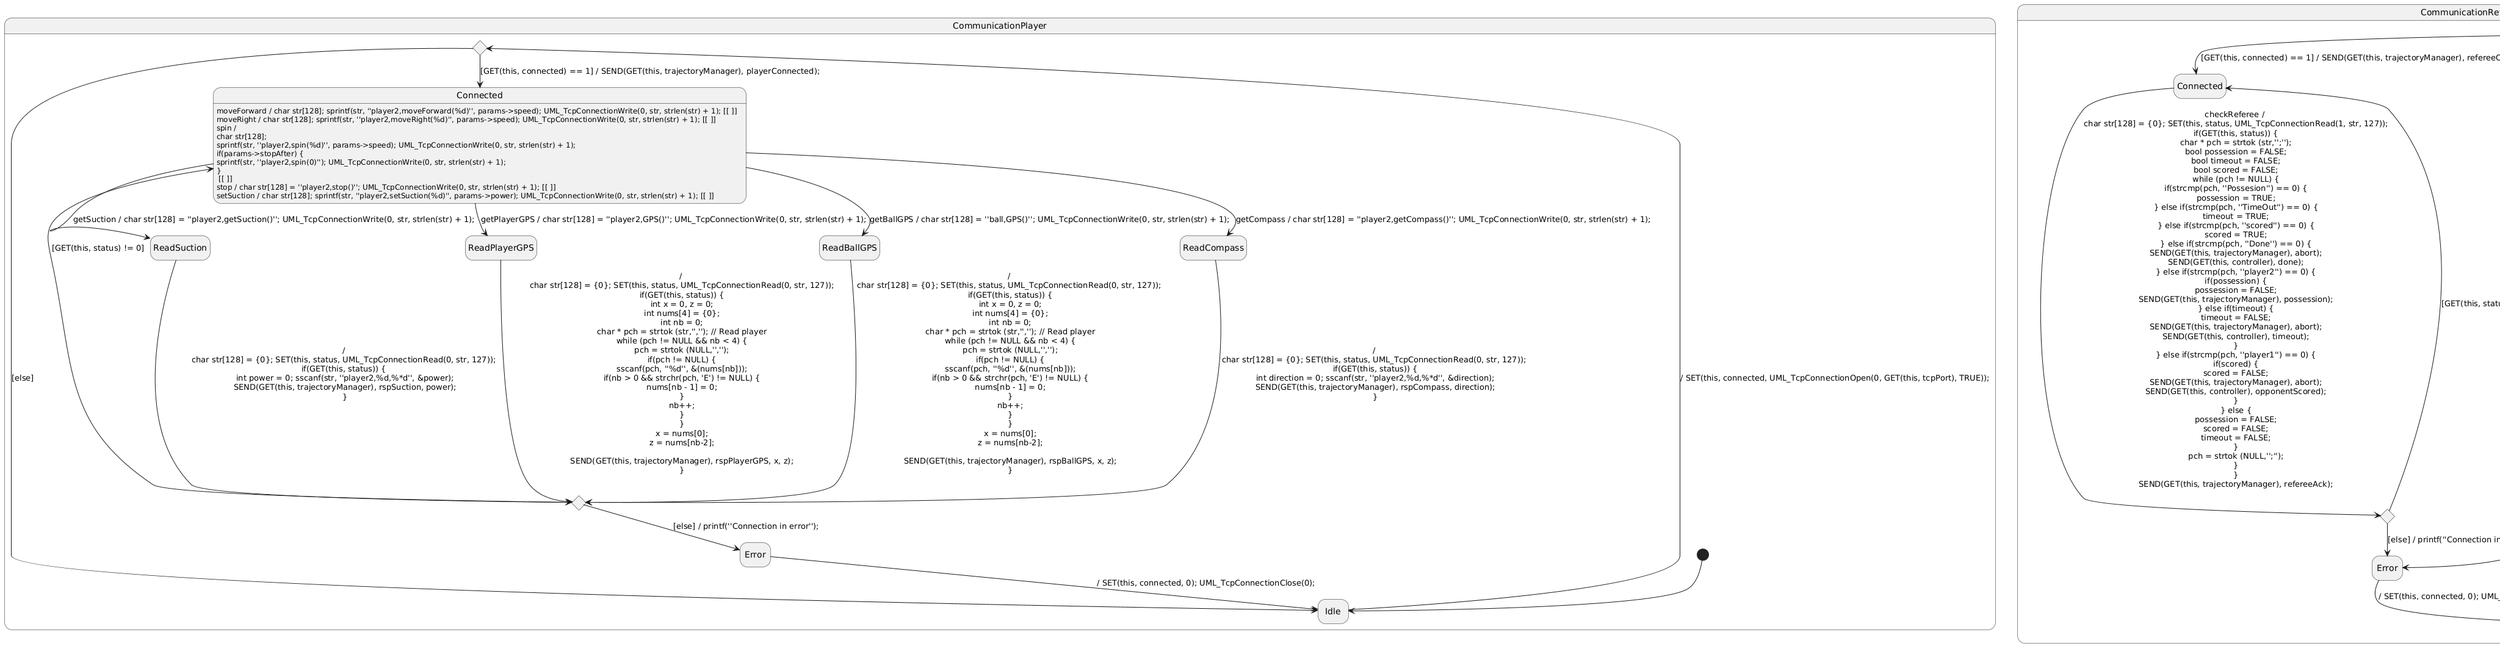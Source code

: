 

@startuml
hide empty description
skinparam shadowing false
skinparam <<junction>>stateBackgroundColor white
skinparam <<junction>>stateBorderColor white
skinparam defaultFontName DejaVu Sans


	state "CommunicationPlayer" as CommunicationPlayer {
		
			state "Connection" as ChallengeEnv_CommunicationPlayer_SM_R_Connection <<choice>>
			state "CheckStatus" as ChallengeEnv_CommunicationPlayer_SM_R_CheckStatus <<choice>>
			state "Idle" as ChallengeEnv_CommunicationPlayer_SM_R_Idle
			state "Connected" as ChallengeEnv_CommunicationPlayer_SM_R_Connected
			state "ReadSuction" as ChallengeEnv_CommunicationPlayer_SM_R_ReadSuction
			state "ReadPlayerGPS" as ChallengeEnv_CommunicationPlayer_SM_R_ReadPlayerGPS
			state "ReadBallGPS" as ChallengeEnv_CommunicationPlayer_SM_R_ReadBallGPS
			state "ReadCompass" as ChallengeEnv_CommunicationPlayer_SM_R_ReadCompass
			state "Error" as ChallengeEnv_CommunicationPlayer_SM_R_Error
			[*] --> ChallengeEnv_CommunicationPlayer_SM_R_Idle
			ChallengeEnv_CommunicationPlayer_SM_R_Idle --> ChallengeEnv_CommunicationPlayer_SM_R_Connection : / SET(this, connected, UML_TcpConnectionOpen(0, GET(this, tcpPort), TRUE));
			ChallengeEnv_CommunicationPlayer_SM_R_Connection --> ChallengeEnv_CommunicationPlayer_SM_R_Connected : [GET(this, connected) == 1] / SEND(GET(this, trajectoryManager), playerConnected);
			ChallengeEnv_CommunicationPlayer_SM_R_Connection --> ChallengeEnv_CommunicationPlayer_SM_R_Idle : [else]
			ChallengeEnv_CommunicationPlayer_SM_R_Connected : moveForward / char str[128]; sprintf(str, ''player2,moveForward(%d)'', params->speed); UML_TcpConnectionWrite(0, str, strlen(str) + 1); [[ ]]
			ChallengeEnv_CommunicationPlayer_SM_R_Connected : moveRight / char str[128]; sprintf(str, ''player2,moveRight(%d)'', params->speed); UML_TcpConnectionWrite(0, str, strlen(str) + 1); [[ ]]
			ChallengeEnv_CommunicationPlayer_SM_R_Connected : spin / \nchar str[128];\nsprintf(str, ''player2,spin(%d)'', params->speed); UML_TcpConnectionWrite(0, str, strlen(str) + 1);\nif(params->stopAfter) {\nsprintf(str, ''player2,spin(0)''); UML_TcpConnectionWrite(0, str, strlen(str) + 1);\n}\n [[ ]]
			ChallengeEnv_CommunicationPlayer_SM_R_Connected : stop / char str[128] = ''player2,stop()''; UML_TcpConnectionWrite(0, str, strlen(str) + 1); [[ ]]
			ChallengeEnv_CommunicationPlayer_SM_R_Connected : setSuction / char str[128]; sprintf(str, ''player2,setSuction(%d)'', params->power); UML_TcpConnectionWrite(0, str, strlen(str) + 1); [[ ]]
			ChallengeEnv_CommunicationPlayer_SM_R_Connected --> ChallengeEnv_CommunicationPlayer_SM_R_ReadSuction : getSuction / char str[128] = ''player2,getSuction()''; UML_TcpConnectionWrite(0, str, strlen(str) + 1);
			ChallengeEnv_CommunicationPlayer_SM_R_Connected --> ChallengeEnv_CommunicationPlayer_SM_R_ReadPlayerGPS : getPlayerGPS / char str[128] = ''player2,GPS()''; UML_TcpConnectionWrite(0, str, strlen(str) + 1);
			ChallengeEnv_CommunicationPlayer_SM_R_Connected --> ChallengeEnv_CommunicationPlayer_SM_R_ReadBallGPS : getBallGPS / char str[128] = ''ball,GPS()''; UML_TcpConnectionWrite(0, str, strlen(str) + 1);
			ChallengeEnv_CommunicationPlayer_SM_R_Connected --> ChallengeEnv_CommunicationPlayer_SM_R_ReadCompass : getCompass / char str[128] = ''player2,getCompass()''; UML_TcpConnectionWrite(0, str, strlen(str) + 1);
			ChallengeEnv_CommunicationPlayer_SM_R_ReadSuction --> ChallengeEnv_CommunicationPlayer_SM_R_CheckStatus : / \nchar str[128] = {0}; SET(this, status, UML_TcpConnectionRead(0, str, 127)); \nif(GET(this, status)) { \nint power = 0; sscanf(str, ''player2,%d,%*d'', &power);\nSEND(GET(this, trajectoryManager), rspSuction, power);\n}\n
			ChallengeEnv_CommunicationPlayer_SM_R_ReadPlayerGPS --> ChallengeEnv_CommunicationPlayer_SM_R_CheckStatus : / \nchar str[128] = {0}; SET(this, status, UML_TcpConnectionRead(0, str, 127));\nif(GET(this, status)) {\nint x = 0, z = 0;\nint nums[4] = {0};\nint nb = 0;\nchar * pch = strtok (str,'',''); // Read player\nwhile (pch != NULL && nb < 4) {\npch = strtok (NULL,'','');\nif(pch != NULL) {\nsscanf(pch, ''%d'', &(nums[nb]));\nif(nb > 0 && strchr(pch, 'E') != NULL) {\nnums[nb - 1] = 0;\n}\nnb++;\n}\n}\nx = nums[0];\nz = nums[nb-2];\n\nSEND(GET(this, trajectoryManager), rspPlayerGPS, x, z);\n}\n
			ChallengeEnv_CommunicationPlayer_SM_R_ReadBallGPS --> ChallengeEnv_CommunicationPlayer_SM_R_CheckStatus : / \nchar str[128] = {0}; SET(this, status, UML_TcpConnectionRead(0, str, 127)); \nif(GET(this, status)) {\nint x = 0, z = 0;\nint nums[4] = {0};\nint nb = 0;\nchar * pch = strtok (str,'',''); // Read player\nwhile (pch != NULL && nb < 4) {\npch = strtok (NULL,'','');\nif(pch != NULL) {\nsscanf(pch, ''%d'', &(nums[nb]));\nif(nb > 0 && strchr(pch, 'E') != NULL) {\nnums[nb - 1] = 0;\n}\nnb++;\n}\n}\nx = nums[0];\nz = nums[nb-2];\n\nSEND(GET(this, trajectoryManager), rspBallGPS, x, z);\n}\n
			ChallengeEnv_CommunicationPlayer_SM_R_ReadCompass --> ChallengeEnv_CommunicationPlayer_SM_R_CheckStatus : / \nchar str[128] = {0}; SET(this, status, UML_TcpConnectionRead(0, str, 127)); \nif(GET(this, status)) {\nint direction = 0; sscanf(str, ''player2,%d,%*d'', &direction);\nSEND(GET(this, trajectoryManager), rspCompass, direction);\n}\n
			ChallengeEnv_CommunicationPlayer_SM_R_CheckStatus --> ChallengeEnv_CommunicationPlayer_SM_R_Connected : [GET(this, status) != 0]
			ChallengeEnv_CommunicationPlayer_SM_R_CheckStatus --> ChallengeEnv_CommunicationPlayer_SM_R_Error : [else] / printf(''Connection in error'');
			ChallengeEnv_CommunicationPlayer_SM_R_Error --> ChallengeEnv_CommunicationPlayer_SM_R_Idle : / SET(this, connected, 0); UML_TcpConnectionClose(0);
		
	}
	state "CommunicationReferee" as CommunicationReferee {
		
			state "Connection" as ChallengeEnv_CommunicationReferee_SM_R_Connection <<choice>>
			state "CheckStatus" as ChallengeEnv_CommunicationReferee_SM_R_CheckStatus <<choice>>
			state "Idle" as ChallengeEnv_CommunicationReferee_SM_R_Idle
			state "Connected" as ChallengeEnv_CommunicationReferee_SM_R_Connected
			state "Error" as ChallengeEnv_CommunicationReferee_SM_R_Error
			[*] --> ChallengeEnv_CommunicationReferee_SM_R_Idle
			ChallengeEnv_CommunicationReferee_SM_R_Idle --> ChallengeEnv_CommunicationReferee_SM_R_Connection : / SET(this, connected, UML_TcpConnectionOpen(1, GET(this, tcpPort), FALSE));
			ChallengeEnv_CommunicationReferee_SM_R_Connection --> ChallengeEnv_CommunicationReferee_SM_R_Connected : [GET(this, connected) == 1] / SEND(GET(this, trajectoryManager), refereeConnected);
			ChallengeEnv_CommunicationReferee_SM_R_Connection --> ChallengeEnv_CommunicationReferee_SM_R_Error : [else]
			ChallengeEnv_CommunicationReferee_SM_R_Connected --> ChallengeEnv_CommunicationReferee_SM_R_CheckStatus : checkReferee / \nchar str[128] = {0}; SET(this, status, UML_TcpConnectionRead(1, str, 127));\nif(GET(this, status)) {\nchar * pch = strtok (str,'';'');\nbool possession = FALSE;\nbool timeout = FALSE;\nbool scored = FALSE;\nwhile (pch != NULL) {\nif(strcmp(pch, ''Possesion'') == 0) {\npossession = TRUE;\n} else if(strcmp(pch, ''TimeOut'') == 0) {\ntimeout = TRUE;\n} else if(strcmp(pch, ''scored'') == 0) {\nscored = TRUE;\n} else if(strcmp(pch, ''Done'') == 0) {\nSEND(GET(this, trajectoryManager), abort);\nSEND(GET(this, controller), done);\n} else if(strcmp(pch, ''player2'') == 0) {\nif(possession) {\npossession = FALSE;\nSEND(GET(this, trajectoryManager), possession);\n} else if(timeout) {\ntimeout = FALSE;\nSEND(GET(this, trajectoryManager), abort);\nSEND(GET(this, controller), timeout);\n}\n} else if(strcmp(pch, ''player1'') == 0) {\nif(scored) {\nscored = FALSE;\nSEND(GET(this, trajectoryManager), abort);\nSEND(GET(this, controller), opponentScored);\n}\n} else {\npossession = FALSE;\nscored = FALSE;\ntimeout = FALSE;\n}\npch = strtok (NULL,'';'');\n}\n}\nSEND(GET(this, trajectoryManager), refereeAck);\n
			ChallengeEnv_CommunicationReferee_SM_R_CheckStatus --> ChallengeEnv_CommunicationReferee_SM_R_Connected : [GET(this, status) != 0]
			ChallengeEnv_CommunicationReferee_SM_R_CheckStatus --> ChallengeEnv_CommunicationReferee_SM_R_Error : [else] / printf(''Connection in error'');
			ChallengeEnv_CommunicationReferee_SM_R_Error --> ChallengeEnv_CommunicationReferee_SM_R_Idle : / SET(this, connected, 0); UML_TcpConnectionClose(1);
		
	}
@enduml

